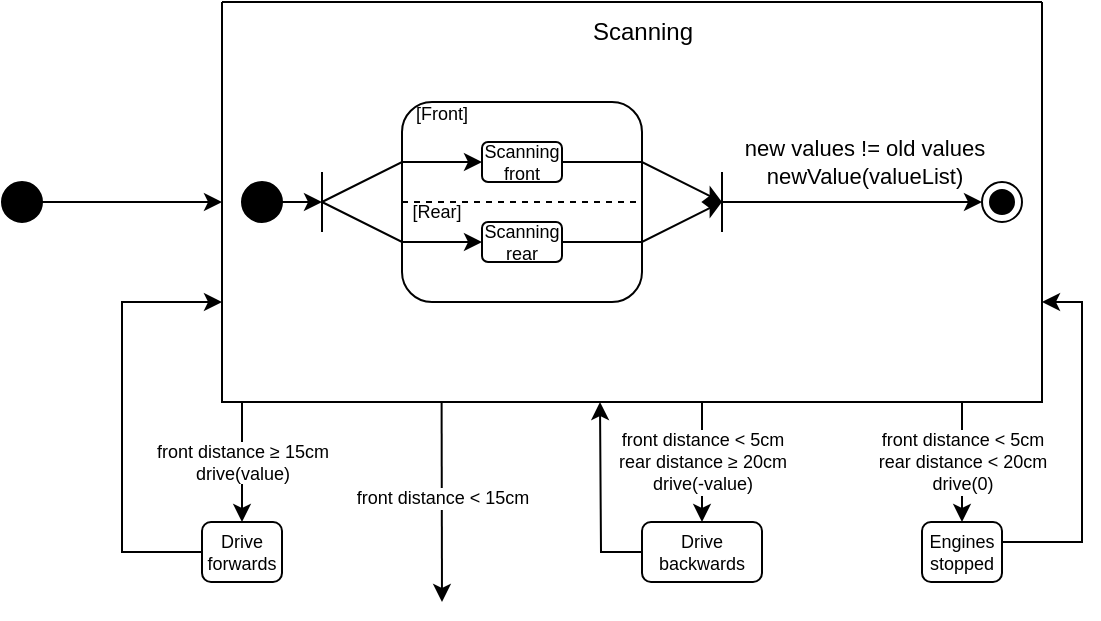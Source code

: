 <mxfile version="20.8.4" type="github">
  <diagram id="Hm4vZ4X6HkvJv1kam_Tk" name="Page-1">
    <mxGraphModel dx="1050" dy="530" grid="1" gridSize="10" guides="1" tooltips="1" connect="1" arrows="1" fold="1" page="1" pageScale="1" pageWidth="850" pageHeight="1100" math="0" shadow="0">
      <root>
        <mxCell id="0" />
        <mxCell id="1" parent="0" />
        <mxCell id="5z7hVho_otHzit8Zdy6Q-4" style="edgeStyle=orthogonalEdgeStyle;rounded=0;orthogonalLoop=1;jettySize=auto;html=1;exitX=1;exitY=0.5;exitDx=0;exitDy=0;" parent="1" source="5z7hVho_otHzit8Zdy6Q-2" edge="1">
          <mxGeometry relative="1" as="geometry">
            <mxPoint x="130" y="140" as="targetPoint" />
          </mxGeometry>
        </mxCell>
        <mxCell id="5z7hVho_otHzit8Zdy6Q-2" value="" style="shape=ellipse;html=1;fillColor=strokeColor;fontSize=18;fontColor=#ffffff;" parent="1" vertex="1">
          <mxGeometry x="20" y="130" width="20" height="20" as="geometry" />
        </mxCell>
        <mxCell id="5z7hVho_otHzit8Zdy6Q-11" value="" style="swimlane;startSize=0;rounded=1;swimlaneLine=1;arcSize=26;" parent="1" vertex="1">
          <mxGeometry x="130" y="40" width="410" height="200" as="geometry" />
        </mxCell>
        <mxCell id="5z7hVho_otHzit8Zdy6Q-12" value="Scanning" style="text;html=1;align=center;verticalAlign=middle;resizable=0;points=[];autosize=1;strokeColor=none;fillColor=none;" parent="5z7hVho_otHzit8Zdy6Q-11" vertex="1">
          <mxGeometry x="175" width="70" height="30" as="geometry" />
        </mxCell>
        <mxCell id="5z7hVho_otHzit8Zdy6Q-15" value="" style="rounded=1;whiteSpace=wrap;html=1;" parent="5z7hVho_otHzit8Zdy6Q-11" vertex="1">
          <mxGeometry x="90" y="50" width="120" height="100" as="geometry" />
        </mxCell>
        <mxCell id="5z7hVho_otHzit8Zdy6Q-17" value="&lt;font style=&quot;font-size: 9px;&quot;&gt;[Front]&lt;/font&gt;" style="text;html=1;strokeColor=none;fillColor=none;align=center;verticalAlign=middle;whiteSpace=wrap;rounded=0;" parent="5z7hVho_otHzit8Zdy6Q-11" vertex="1">
          <mxGeometry x="90" y="50" width="40" height="10" as="geometry" />
        </mxCell>
        <mxCell id="5z7hVho_otHzit8Zdy6Q-18" value="[Rear]" style="text;html=1;strokeColor=none;fillColor=none;align=center;verticalAlign=middle;whiteSpace=wrap;rounded=0;fontSize=9;" parent="5z7hVho_otHzit8Zdy6Q-11" vertex="1">
          <mxGeometry x="90" y="100" width="35" height="10" as="geometry" />
        </mxCell>
        <mxCell id="5z7hVho_otHzit8Zdy6Q-19" value="" style="endArrow=none;dashed=1;html=1;rounded=0;fontSize=9;exitX=0;exitY=0.5;exitDx=0;exitDy=0;entryX=1;entryY=0.5;entryDx=0;entryDy=0;" parent="5z7hVho_otHzit8Zdy6Q-11" source="5z7hVho_otHzit8Zdy6Q-15" target="5z7hVho_otHzit8Zdy6Q-15" edge="1">
          <mxGeometry width="50" height="50" relative="1" as="geometry">
            <mxPoint x="110" y="100" as="sourcePoint" />
            <mxPoint x="160" y="50" as="targetPoint" />
          </mxGeometry>
        </mxCell>
        <mxCell id="5z7hVho_otHzit8Zdy6Q-14" value="" style="shape=ellipse;html=1;fillColor=strokeColor;fontSize=18;fontColor=#ffffff;rounded=1;" parent="5z7hVho_otHzit8Zdy6Q-11" vertex="1">
          <mxGeometry x="10" y="90" width="20" height="20" as="geometry" />
        </mxCell>
        <mxCell id="5z7hVho_otHzit8Zdy6Q-21" value="" style="endArrow=none;html=1;rounded=0;fontSize=9;" parent="5z7hVho_otHzit8Zdy6Q-11" edge="1">
          <mxGeometry width="50" height="50" relative="1" as="geometry">
            <mxPoint x="50" y="115" as="sourcePoint" />
            <mxPoint x="50" y="85" as="targetPoint" />
          </mxGeometry>
        </mxCell>
        <mxCell id="5z7hVho_otHzit8Zdy6Q-25" value="Scanning front" style="rounded=1;whiteSpace=wrap;html=1;fontSize=9;" parent="5z7hVho_otHzit8Zdy6Q-11" vertex="1">
          <mxGeometry x="130" y="70" width="40" height="20" as="geometry" />
        </mxCell>
        <mxCell id="5z7hVho_otHzit8Zdy6Q-26" value="Scanning rear" style="rounded=1;whiteSpace=wrap;html=1;fontSize=9;" parent="5z7hVho_otHzit8Zdy6Q-11" vertex="1">
          <mxGeometry x="130" y="110" width="40" height="20" as="geometry" />
        </mxCell>
        <mxCell id="5z7hVho_otHzit8Zdy6Q-29" value="" style="endArrow=none;html=1;rounded=0;fontSize=9;" parent="5z7hVho_otHzit8Zdy6Q-11" edge="1">
          <mxGeometry width="50" height="50" relative="1" as="geometry">
            <mxPoint x="250" y="115" as="sourcePoint" />
            <mxPoint x="250" y="85" as="targetPoint" />
          </mxGeometry>
        </mxCell>
        <mxCell id="5z7hVho_otHzit8Zdy6Q-34" value="" style="endArrow=classic;html=1;rounded=0;fontSize=9;entryX=0;entryY=0.5;entryDx=0;entryDy=0;" parent="5z7hVho_otHzit8Zdy6Q-11" target="5z7hVho_otHzit8Zdy6Q-36" edge="1">
          <mxGeometry width="50" height="50" relative="1" as="geometry">
            <mxPoint x="250" y="100" as="sourcePoint" />
            <mxPoint x="280" y="100" as="targetPoint" />
          </mxGeometry>
        </mxCell>
        <mxCell id="C8XccqxRGrSHwHp3XQof-1" value="&lt;div&gt;new values != old values&lt;/div&gt;&lt;div&gt;newValue(valueList)&lt;br&gt;&lt;/div&gt;" style="edgeLabel;html=1;align=center;verticalAlign=middle;resizable=0;points=[];" parent="5z7hVho_otHzit8Zdy6Q-34" vertex="1" connectable="0">
          <mxGeometry x="-0.179" y="2" relative="1" as="geometry">
            <mxPoint x="17" y="-18" as="offset" />
          </mxGeometry>
        </mxCell>
        <mxCell id="5z7hVho_otHzit8Zdy6Q-36" value="" style="ellipse;html=1;shape=endState;fillColor=strokeColor;rounded=1;fontSize=9;" parent="5z7hVho_otHzit8Zdy6Q-11" vertex="1">
          <mxGeometry x="380" y="90" width="20" height="20" as="geometry" />
        </mxCell>
        <mxCell id="5z7hVho_otHzit8Zdy6Q-22" style="edgeStyle=orthogonalEdgeStyle;rounded=0;orthogonalLoop=1;jettySize=auto;html=1;exitX=1;exitY=0.5;exitDx=0;exitDy=0;fontSize=9;" parent="1" source="5z7hVho_otHzit8Zdy6Q-14" edge="1">
          <mxGeometry relative="1" as="geometry">
            <mxPoint x="180" y="140" as="targetPoint" />
          </mxGeometry>
        </mxCell>
        <mxCell id="5z7hVho_otHzit8Zdy6Q-23" value="" style="endArrow=classic;html=1;rounded=0;fontSize=9;entryX=0;entryY=0.5;entryDx=0;entryDy=0;" parent="1" target="5z7hVho_otHzit8Zdy6Q-25" edge="1">
          <mxGeometry width="50" height="50" relative="1" as="geometry">
            <mxPoint x="180" y="140" as="sourcePoint" />
            <mxPoint x="400" y="160" as="targetPoint" />
            <Array as="points">
              <mxPoint x="220" y="120" />
            </Array>
          </mxGeometry>
        </mxCell>
        <mxCell id="5z7hVho_otHzit8Zdy6Q-24" value="" style="endArrow=classic;html=1;rounded=0;fontSize=9;entryX=0;entryY=0.5;entryDx=0;entryDy=0;" parent="1" target="5z7hVho_otHzit8Zdy6Q-26" edge="1">
          <mxGeometry width="50" height="50" relative="1" as="geometry">
            <mxPoint x="180" y="140" as="sourcePoint" />
            <mxPoint x="400" y="160" as="targetPoint" />
            <Array as="points">
              <mxPoint x="220" y="160" />
            </Array>
          </mxGeometry>
        </mxCell>
        <mxCell id="5z7hVho_otHzit8Zdy6Q-30" value="" style="endArrow=classic;html=1;fontSize=9;exitX=1;exitY=0.5;exitDx=0;exitDy=0;rounded=0;" parent="1" source="5z7hVho_otHzit8Zdy6Q-25" edge="1">
          <mxGeometry width="50" height="50" relative="1" as="geometry">
            <mxPoint x="350" y="210" as="sourcePoint" />
            <mxPoint x="380" y="140" as="targetPoint" />
            <Array as="points">
              <mxPoint x="340" y="120" />
            </Array>
          </mxGeometry>
        </mxCell>
        <mxCell id="5z7hVho_otHzit8Zdy6Q-31" value="" style="endArrow=classic;html=1;rounded=0;fontSize=9;exitX=1;exitY=0.5;exitDx=0;exitDy=0;" parent="1" source="5z7hVho_otHzit8Zdy6Q-26" edge="1">
          <mxGeometry width="50" height="50" relative="1" as="geometry">
            <mxPoint x="350" y="210" as="sourcePoint" />
            <mxPoint x="380" y="140" as="targetPoint" />
            <Array as="points">
              <mxPoint x="340" y="160" />
            </Array>
          </mxGeometry>
        </mxCell>
        <mxCell id="hHfARt0xTF7wVSTU7wBD-3" value="" style="endArrow=classic;html=1;rounded=0;fontSize=9;" parent="1" edge="1">
          <mxGeometry width="50" height="50" relative="1" as="geometry">
            <mxPoint x="140" y="240" as="sourcePoint" />
            <mxPoint x="140" y="300" as="targetPoint" />
          </mxGeometry>
        </mxCell>
        <mxCell id="hHfARt0xTF7wVSTU7wBD-4" value="&lt;div&gt;front distance ≥ 15cm&lt;/div&gt;&lt;div&gt;drive(value)&lt;br&gt;&lt;/div&gt;" style="edgeLabel;html=1;align=center;verticalAlign=middle;resizable=0;points=[];fontSize=9;" parent="hHfARt0xTF7wVSTU7wBD-3" vertex="1" connectable="0">
          <mxGeometry x="0.18" y="-1" relative="1" as="geometry">
            <mxPoint x="1" y="-6" as="offset" />
          </mxGeometry>
        </mxCell>
        <mxCell id="C8XccqxRGrSHwHp3XQof-3" style="edgeStyle=orthogonalEdgeStyle;rounded=0;orthogonalLoop=1;jettySize=auto;html=1;exitX=0;exitY=0.5;exitDx=0;exitDy=0;entryX=0;entryY=0.75;entryDx=0;entryDy=0;" parent="1" source="hHfARt0xTF7wVSTU7wBD-5" target="5z7hVho_otHzit8Zdy6Q-11" edge="1">
          <mxGeometry relative="1" as="geometry">
            <Array as="points">
              <mxPoint x="80" y="315" />
              <mxPoint x="80" y="190" />
            </Array>
          </mxGeometry>
        </mxCell>
        <mxCell id="hHfARt0xTF7wVSTU7wBD-5" value="Drive forwards" style="rounded=1;whiteSpace=wrap;html=1;fontSize=9;" parent="1" vertex="1">
          <mxGeometry x="120" y="300" width="40" height="30" as="geometry" />
        </mxCell>
        <mxCell id="hHfARt0xTF7wVSTU7wBD-6" value="" style="endArrow=classic;html=1;rounded=0;fontSize=9;" parent="1" edge="1">
          <mxGeometry width="50" height="50" relative="1" as="geometry">
            <mxPoint x="239.8" y="240" as="sourcePoint" />
            <mxPoint x="240" y="340" as="targetPoint" />
          </mxGeometry>
        </mxCell>
        <mxCell id="hHfARt0xTF7wVSTU7wBD-8" value="front distance &amp;lt; 15cm" style="edgeLabel;html=1;align=center;verticalAlign=middle;resizable=0;points=[];fontSize=9;" parent="hHfARt0xTF7wVSTU7wBD-6" vertex="1" connectable="0">
          <mxGeometry x="-0.113" relative="1" as="geometry">
            <mxPoint y="3" as="offset" />
          </mxGeometry>
        </mxCell>
        <mxCell id="hHfARt0xTF7wVSTU7wBD-10" value="" style="endArrow=classic;html=1;rounded=0;fontSize=9;" parent="1" edge="1">
          <mxGeometry width="50" height="50" relative="1" as="geometry">
            <mxPoint x="370" y="240" as="sourcePoint" />
            <mxPoint x="370" y="300" as="targetPoint" />
          </mxGeometry>
        </mxCell>
        <mxCell id="hHfARt0xTF7wVSTU7wBD-11" value="&lt;div&gt;front distance &amp;lt; 5cm&lt;/div&gt;&lt;div&gt;rear distance ≥ 20cm&lt;/div&gt;&lt;div&gt;drive(-value)&lt;br&gt;&lt;/div&gt;" style="edgeLabel;html=1;align=center;verticalAlign=middle;resizable=0;points=[];fontSize=9;" parent="hHfARt0xTF7wVSTU7wBD-10" vertex="1" connectable="0">
          <mxGeometry x="0.367" y="2" relative="1" as="geometry">
            <mxPoint x="-2" y="-11" as="offset" />
          </mxGeometry>
        </mxCell>
        <mxCell id="C8XccqxRGrSHwHp3XQof-4" style="edgeStyle=orthogonalEdgeStyle;rounded=0;orthogonalLoop=1;jettySize=auto;html=1;exitX=0;exitY=0.5;exitDx=0;exitDy=0;" parent="1" source="hHfARt0xTF7wVSTU7wBD-12" edge="1">
          <mxGeometry relative="1" as="geometry">
            <mxPoint x="319" y="240" as="targetPoint" />
          </mxGeometry>
        </mxCell>
        <mxCell id="hHfARt0xTF7wVSTU7wBD-12" value="Drive backwards" style="rounded=1;whiteSpace=wrap;html=1;fontSize=9;" parent="1" vertex="1">
          <mxGeometry x="340" y="300" width="60" height="30" as="geometry" />
        </mxCell>
        <mxCell id="hHfARt0xTF7wVSTU7wBD-13" value="" style="endArrow=classic;html=1;rounded=0;fontSize=9;" parent="1" edge="1">
          <mxGeometry width="50" height="50" relative="1" as="geometry">
            <mxPoint x="500" y="240" as="sourcePoint" />
            <mxPoint x="500" y="300" as="targetPoint" />
          </mxGeometry>
        </mxCell>
        <mxCell id="hHfARt0xTF7wVSTU7wBD-14" value="&lt;div&gt;front distance &amp;lt; 5cm&lt;/div&gt;&lt;div&gt;rear distance &amp;lt; 20cm&lt;/div&gt;&lt;div&gt;drive(0)&lt;br&gt;&lt;/div&gt;" style="edgeLabel;html=1;align=center;verticalAlign=middle;resizable=0;points=[];fontSize=9;" parent="hHfARt0xTF7wVSTU7wBD-13" vertex="1" connectable="0">
          <mxGeometry x="0.42" relative="1" as="geometry">
            <mxPoint y="-13" as="offset" />
          </mxGeometry>
        </mxCell>
        <mxCell id="hHfARt0xTF7wVSTU7wBD-18" style="edgeStyle=orthogonalEdgeStyle;rounded=0;orthogonalLoop=1;jettySize=auto;html=1;entryX=1;entryY=0.75;entryDx=0;entryDy=0;fontSize=9;" parent="1" source="hHfARt0xTF7wVSTU7wBD-15" target="5z7hVho_otHzit8Zdy6Q-11" edge="1">
          <mxGeometry relative="1" as="geometry">
            <mxPoint x="500" y="370" as="targetPoint" />
            <Array as="points">
              <mxPoint x="560" y="310" />
              <mxPoint x="560" y="190" />
            </Array>
          </mxGeometry>
        </mxCell>
        <mxCell id="hHfARt0xTF7wVSTU7wBD-15" value="Engines stopped" style="rounded=1;whiteSpace=wrap;html=1;fontSize=9;" parent="1" vertex="1">
          <mxGeometry x="480" y="300" width="40" height="30" as="geometry" />
        </mxCell>
      </root>
    </mxGraphModel>
  </diagram>
</mxfile>
